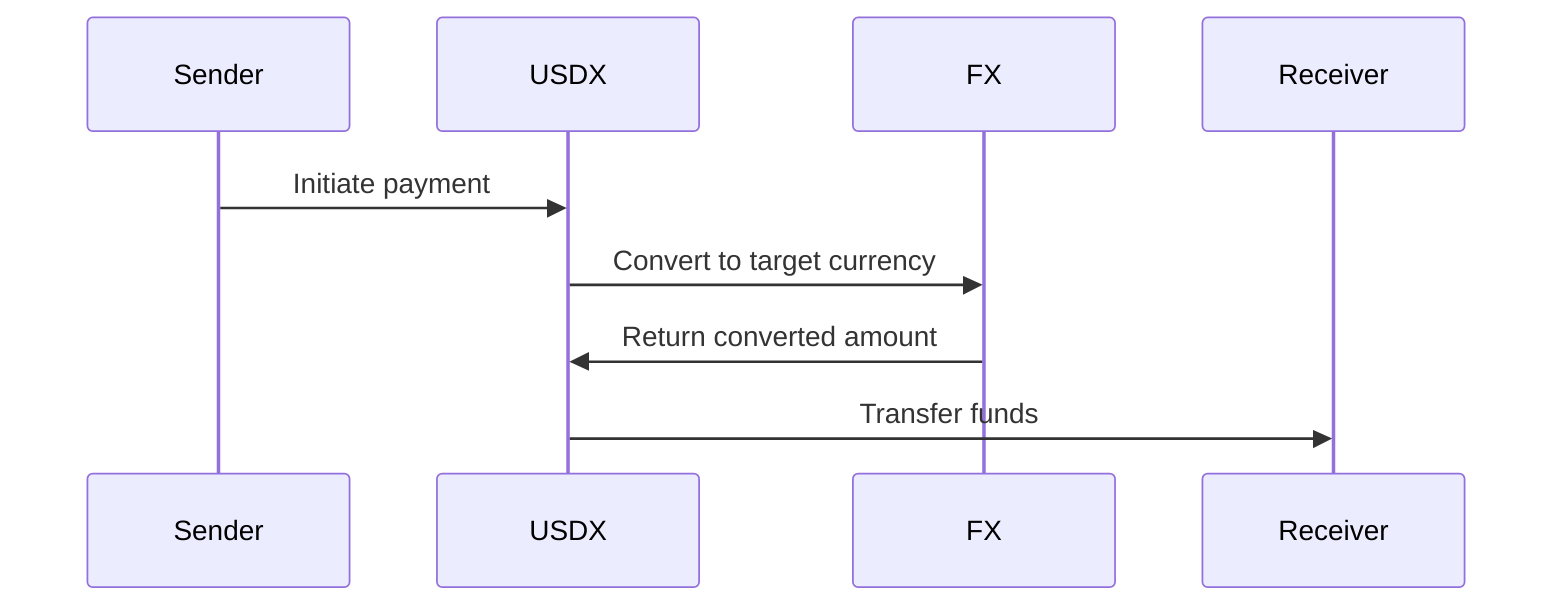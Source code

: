 sequenceDiagram
    participant Sender
    participant USDX
    participant FX
    participant Receiver
    Sender->>USDX: Initiate payment
    USDX->>FX: Convert to target currency
    FX->>USDX: Return converted amount
    USDX->>Receiver: Transfer funds
